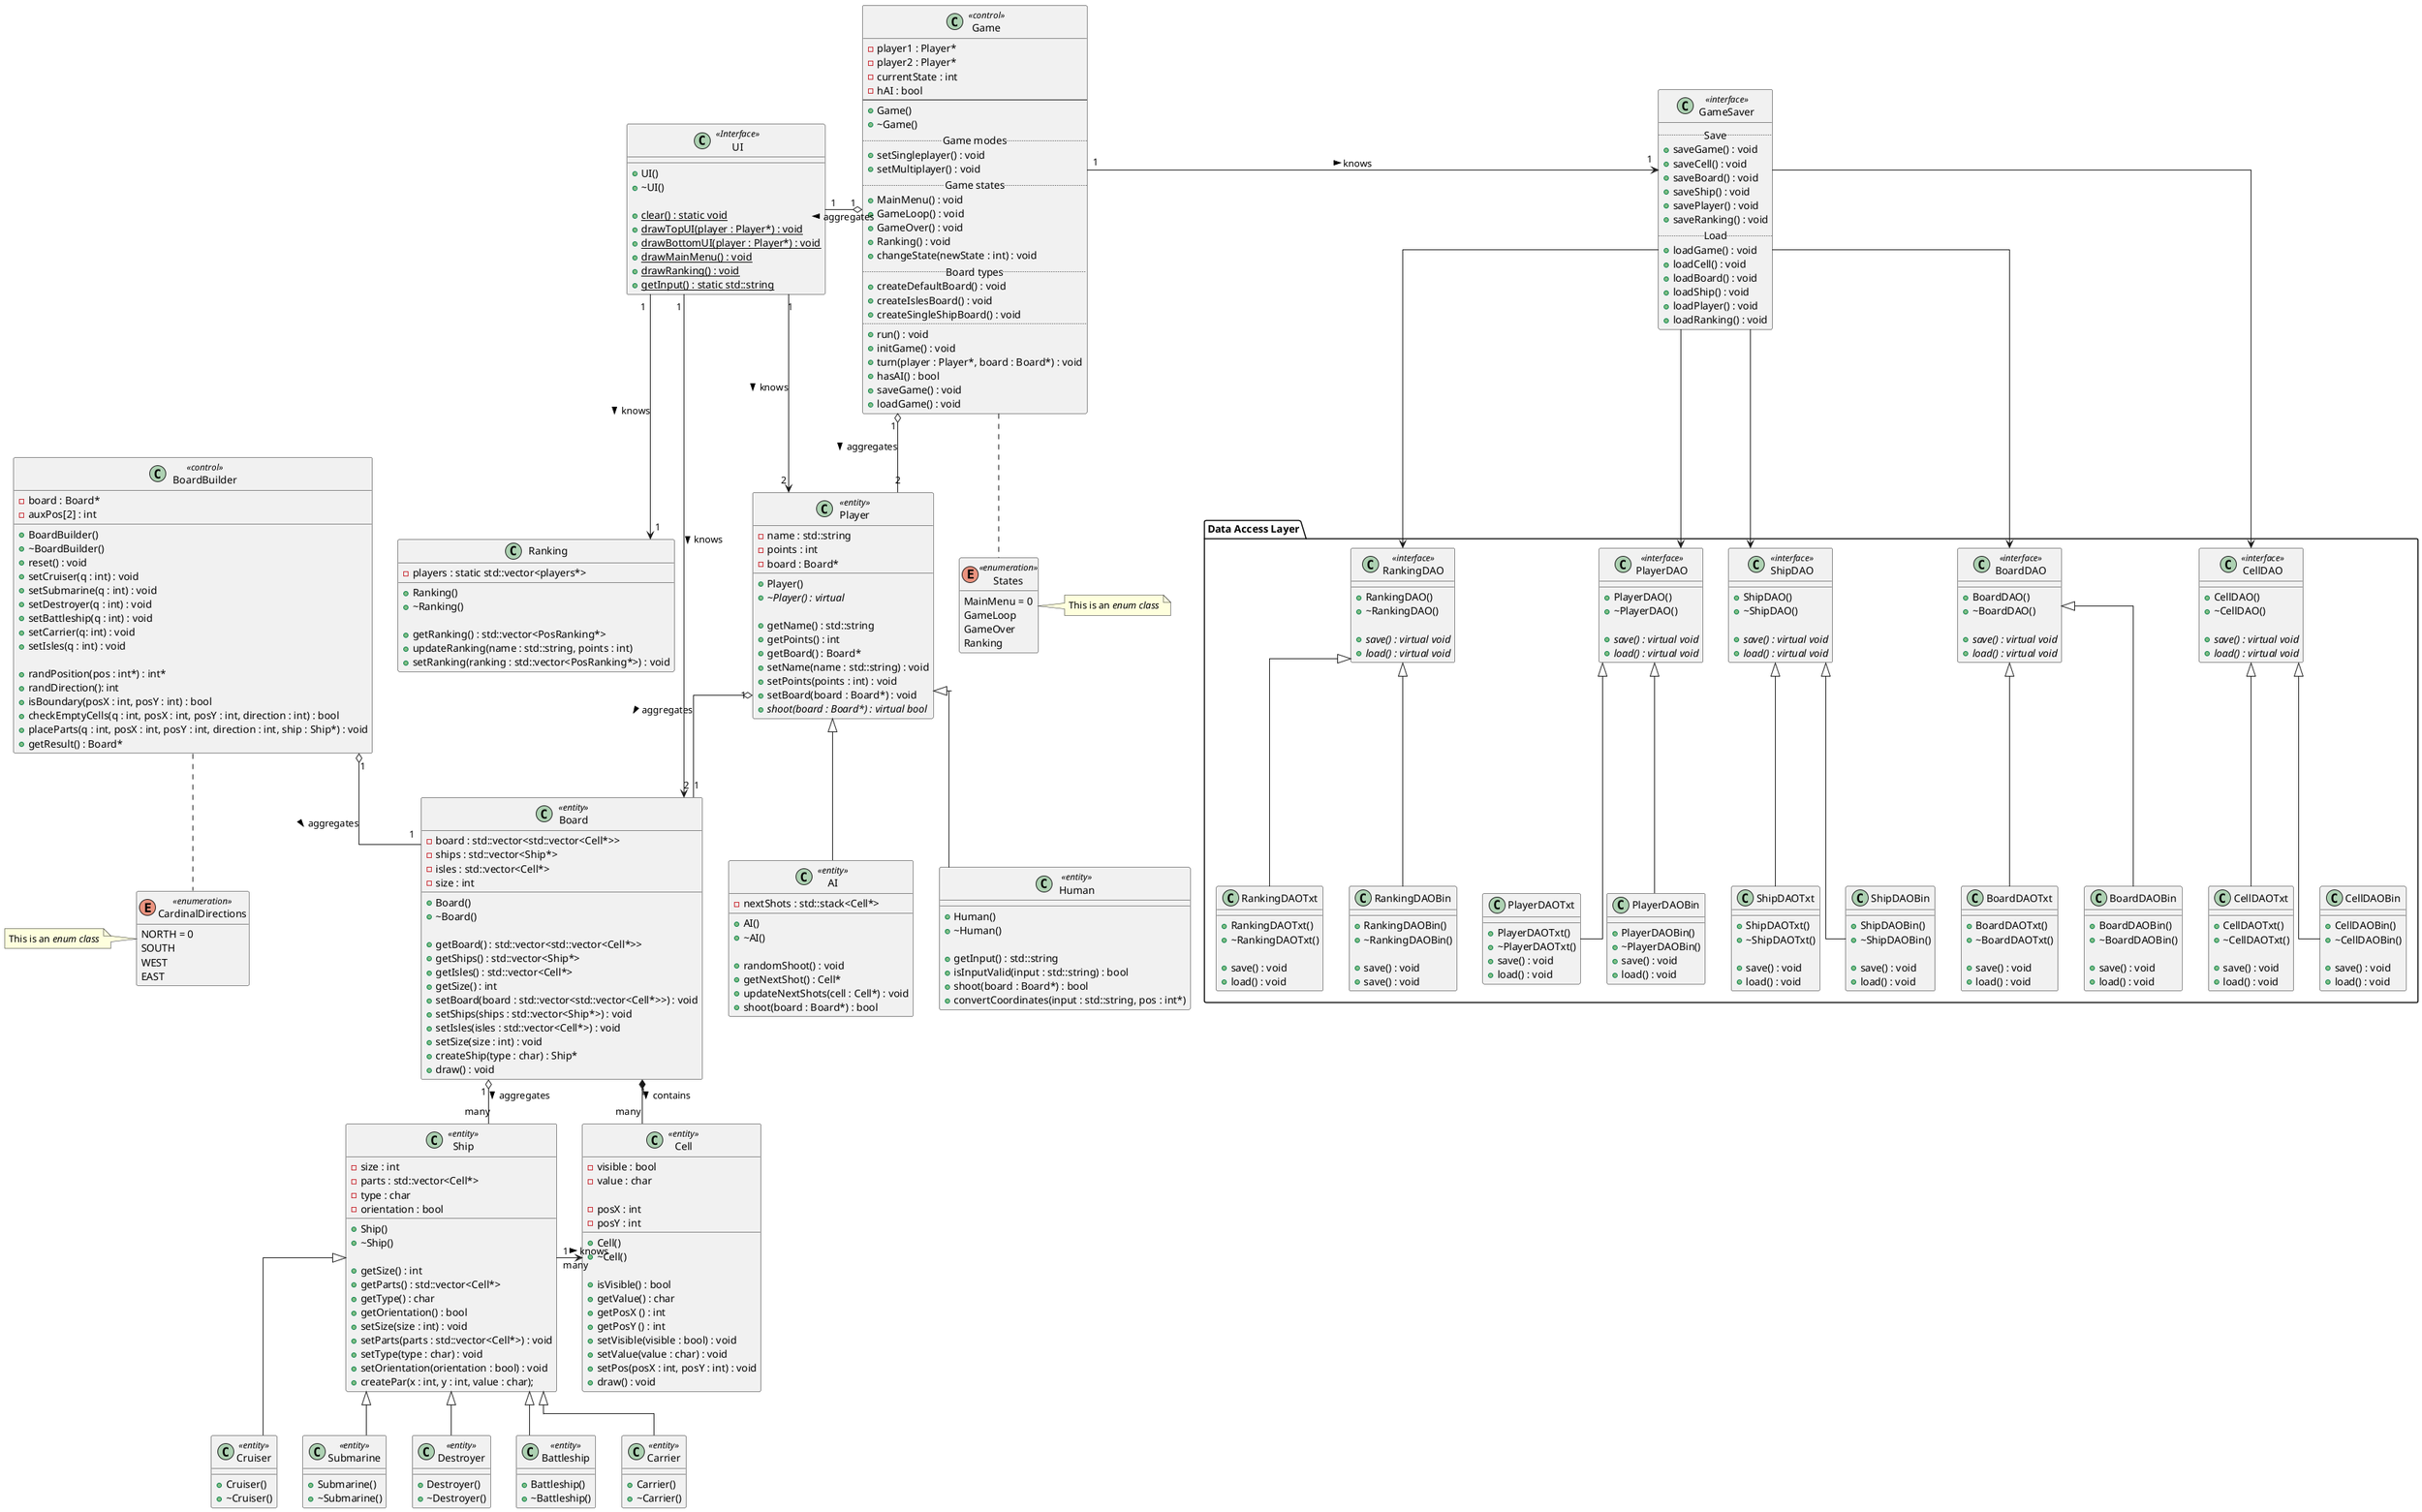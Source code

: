 @startuml Classes

skinparam linetype polyline
skinparam linetype ortho

class Cell <<entity>>{
    - visible : bool
    - value : char

    - posX : int
    - posY : int

    + Cell()
    + ~Cell()

    + isVisible() : bool
    + getValue() : char
    + getPosX () : int
    + getPosY () : int
    + setVisible(visible : bool) : void
    + setValue(value : char) : void
    + setPos(posX : int, posY : int) : void
    + draw() : void
}
class Ranking {
    -players : static std::vector<players*>

    + Ranking()
    + ~Ranking()

    + getRanking() : std::vector<PosRanking*> 
    + updateRanking(name : std::string, points : int)
    + setRanking(ranking : std::vector<PosRanking*>) : void
}


class BoardBuilder <<control>> {
    - board : Board*
    - auxPos[2] : int

    + BoardBuilder()
    + ~BoardBuilder()
    + reset() : void
    + setCruiser(q : int) : void
    + setSubmarine(q : int) : void
    + setDestroyer(q : int) : void
    + setBattleship(q : int) : void
    + setCarrier(q: int) : void
    + setIsles(q : int) : void

    + randPosition(pos : int*) : int* 
    + randDirection(): int
    + isBoundary(posX : int, posY : int) : bool
    + checkEmptyCells(q : int, posX : int, posY : int, direction : int) : bool
    + placeParts(q : int, posX : int, posY : int, direction : int, ship : Ship*) : void
    + getResult() : Board*
}

enum CardinalDirections <<enumeration>>{
    NORTH = 0
    SOUTH
    WEST
    EAST
}
hide CardinalDirections methods
note left
    This is an <i>enum class</i>
end note
class Board <<entity>>{
    - board : std::vector<std::vector<Cell*>>
    - ships : std::vector<Ship*>
    - isles : std::vector<Cell*>
    - size : int

    + Board()
    + ~Board()

    + getBoard() : std::vector<std::vector<Cell*>>
    + getShips() : std::vector<Ship*>
    + getIsles() : std::vector<Cell*>
    + getSize() : int
    + setBoard(board : std::vector<std::vector<Cell*>>) : void
    + setShips(ships : std::vector<Ship*>) : void
    + setIsles(isles : std::vector<Cell*>) : void
    + setSize(size : int) : void
    + createShip(type : char) : Ship* 
    

    + draw() : void
}

class Ship <<entity>>{
    - size : int
    - parts : std::vector<Cell*>
    - type : char
    - orientation : bool

    + Ship()
    + ~Ship()

    + getSize() : int
    + getParts() : std::vector<Cell*>
    + getType() : char
    + getOrientation() : bool
    + setSize(size : int) : void
    + setParts(parts : std::vector<Cell*>) : void
    + setType(type : char) : void
    + setOrientation(orientation : bool) : void
    + createPar(x : int, y : int, value : char);

}

class Cruiser <<entity>> extends Ship{
    + Cruiser()
    + ~Cruiser()

}

class Submarine <<entity>> extends Ship{
    + Submarine()
    + ~Submarine()
    
}


class Destroyer <<entity>> extends Ship{
    + Destroyer()
    + ~Destroyer()
    
}

class Battleship <<entity>> extends Ship{
    + Battleship()
    + ~Battleship()
   
}

class Carrier <<entity>> extends Ship{
    + Carrier()
    + ~Carrier()
    
}

class Player <<entity>>{
    - name : std::string
    - points : int
    - board : Board*

    + Player()
    + {abstract} ~Player() : virtual

    + getName() : std::string
    + getPoints() : int
    + getBoard() : Board*
    + setName(name : std::string) : void
    + setPoints(points : int) : void
    + setBoard(board : Board*) : void
    + {abstract} shoot(board : Board*) : virtual bool
}

class AI <<entity>> extends Player{
    - nextShots : std::stack<Cell*>

    + AI()
    + ~AI()

    + randomShoot() : void
    + getNextShot() : Cell*
    + updateNextShots(cell : Cell*) : void
    + shoot(board : Board*) : bool
}

class Human <<entity>> extends Player{
    + Human()
    + ~Human()

    + getInput() : std::string
    + isInputValid(input : std::string) : bool
    + shoot(board : Board*) : bool
    + convertCoordinates(input : std::string, pos : int*)
}

class Game <<control>>{
    - player1 : Player*
    - player2 : Player*
    - currentState : int
    - hAI : bool
    --
    + Game()
    + ~Game()
    .. Game modes ..
    + setSingleplayer() : void
    + setMultiplayer() : void
    .. Game states ..
    + MainMenu() : void
    + GameLoop() : void
    + GameOver() : void
    + Ranking() : void
    + changeState(newState : int) : void
    .. Board types ..
    + createDefaultBoard() : void
    + createIslesBoard() : void
    + createSingleShipBoard() : void
    ..
    + run() : void
    + initGame() : void
    + turn(player : Player*, board : Board*) : void
    + hasAI() : bool
    + saveGame() : void
    + loadGame() : void
}

enum States <<enumeration>>{
    MainMenu = 0
    GameLoop
    GameOver
    Ranking
}

hide States methods
note right
    This is an <i>enum class</i>
end note

class GameSaver <<interface>>{
    .. Save ..
    + saveGame() : void
    + saveCell() : void
    + saveBoard() : void
    + saveShip() : void
    + savePlayer() : void
    + saveRanking() : void
    .. Load ..
    + loadGame() : void
    + loadCell() : void
    + loadBoard() : void
    + loadShip() : void
    + loadPlayer() : void
    + loadRanking() : void
}
class UI <<Interface>> {
    + UI()
    + ~UI()

    + {static} clear() : static void
    + {static} drawTopUI(player : Player*) : void
    + {static} drawBottomUI(player : Player*) : void
    + {static} drawMainMenu() : void
    + {static} drawRanking() : void
    + {static} getInput() : static std::string
}


package "Data Access Layer" {
    class CellDAO <<interface>>{
        + CellDAO()
        + ~CellDAO()

        + {abstract} save() : virtual void
        + {abstract} load() : virtual void
    }

    class CellDAOTxt extends CellDAO{
        + CellDAOTxt()
        + ~CellDAOTxt()

        + save() : void
        + load() : void
    }

    class CellDAOBin extends CellDAO{
        + CellDAOBin()
        + ~CellDAOBin()

        + save() : void
        + load() : void
    }

    class BoardDAO <<interface>>{
        + BoardDAO()
        + ~BoardDAO()

        + {abstract} save() : virtual void
        + {abstract} load() : virtual void
    }

    class BoardDAOTxt extends BoardDAO{
        + BoardDAOTxt()
        + ~BoardDAOTxt()

        + save() : void
        + load() : void
    }

    class BoardDAOBin extends BoardDAO{
        + BoardDAOBin()
        + ~BoardDAOBin()
        
        + save() : void
        + load() : void
    }

    class ShipDAO <<interface>>{
        + ShipDAO()
        + ~ShipDAO()

        + {abstract} save() : virtual void
        + {abstract} load() : virtual void
    }

    class ShipDAOTxt extends ShipDAO{
        + ShipDAOTxt()
        + ~ShipDAOTxt()

        + save() : void
        + load() : void
    }

    class ShipDAOBin extends ShipDAO{
        + ShipDAOBin()
        + ~ShipDAOBin()

        + save() : void
        + load() : void
    }

    class PlayerDAO <<interface>>{
        + PlayerDAO()
        + ~PlayerDAO()

        + {abstract} save() : virtual void
        + {abstract} load() : virtual void
    }

    class PlayerDAOTxt extends PlayerDAO{
        + PlayerDAOTxt()
        + ~PlayerDAOTxt()
        + save() : void
        + load() : void
    }

    class PlayerDAOBin extends PlayerDAO{
        + PlayerDAOBin()
        + ~PlayerDAOBin()
        + save() : void
        + load() : void
    }

    class RankingDAO <<interface>>{
        + RankingDAO()
        + ~RankingDAO()

        + {abstract} save() : virtual void
        + {abstract} load() : virtual void
    }

    class RankingDAOTxt extends RankingDAO{
        + RankingDAOTxt()
        + ~RankingDAOTxt()
        
        + save() : void
        + load() : void
    }

    class RankingDAOBin extends RankingDAO{
        + RankingDAOBin()
        + ~RankingDAOBin()

        + save() : void
        + save() : void
    }
}

Game "1" o-- "2" Player : > aggregates
Game "1" o-l- "1" UI : > aggregates
Game "1" -r-> "1" GameSaver : > knows
Game .. States

Player "1" o-- "1" Board : > aggregates

BoardBuilder "1" o-- "1" Board : > aggregates
BoardBuilder .. CardinalDirections
Board "1" *-- "many" Cell : > contains
Board "1" o-- "many" Ship : > aggregates

Ship "1" -r-> "many" Cell : > knows
UI "1" --> "2" Board : > knows
UI "1" --> "2" Player : > knows
UI "1" --> "1" Ranking : > knows

GameSaver --> CellDAO
GameSaver --> BoardDAO
GameSaver --> ShipDAO
GameSaver --> PlayerDAO
GameSaver --> RankingDAO
@enduml